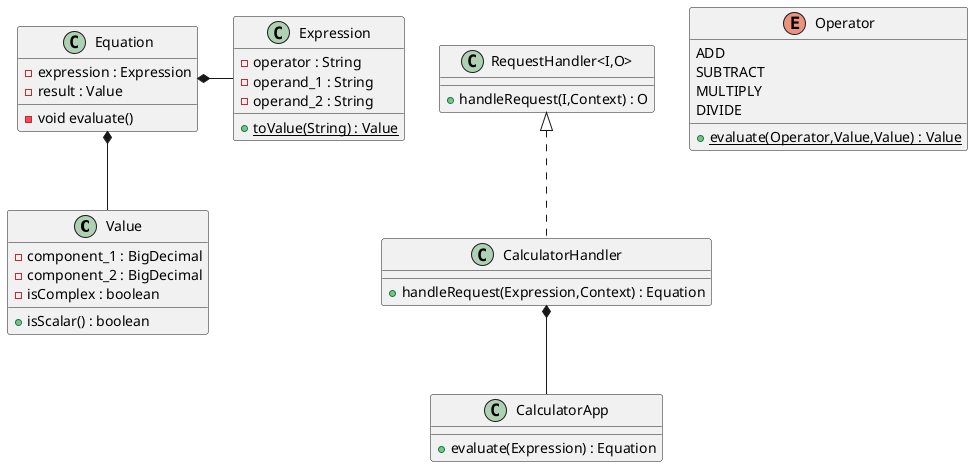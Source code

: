 @startuml
class Value {
- component_1 : BigDecimal
- component_2 : BigDecimal
- isComplex : boolean
+ isScalar() : boolean
}
class Equation {
- expression : Expression
- result : Value
- void evaluate()
}
class CalculatorApp {
+ evaluate(Expression) : Equation
}
class Expression {
- operator : String
- operand_1 : String
- operand_2 : String
+ {static}toValue(String) : Value
}
class CalculatorHandler {
+ handleRequest(Expression,Context) : Equation
}
class "RequestHandler<I,O>" {
+ handleRequest(I,Context) : O
}
enum Operator {
ADD
SUBTRACT
MULTIPLY
DIVIDE
+ {static} evaluate(Operator,Value,Value) : Value
}

"RequestHandler<I,O>" <|.. CalculatorHandler
CalculatorHandler *-- CalculatorApp

Equation *- Expression
Equation *-- Value
@enduml